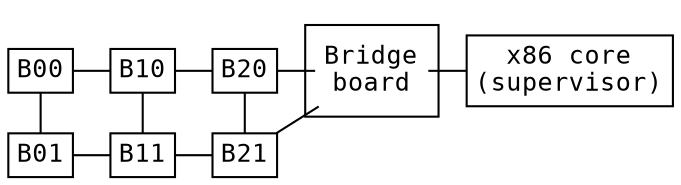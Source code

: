 graph G {
    fontname="Inconsolata";
    fontsize=12
    margin=0;
    ranksep=0.1;

    node[color="#000000",
         fontname="Inconsolata",
         fontsize=12,
         height=0,
         margin=0.05,
         penwidth=1,
         shape="rect",
         width=0];

    edge[arrowsize=0.5,
         fontname="Inconsolata",
         fontsize=12;
         penwidth=1];

    // Compute boards.
    B00; B10; B20;
    B01; B11; B21;

    // Bridge board
    subgraph cluster_bridge {
        label="";
        margin=5;
        node[color="#ffffff"];
        edge[style="invis"];
        Bridge[label="Bridge\nboard"];
    }

    // Supervisor
    Supervisor [label="x86 core\n(supervisor)"];

    // Compute board connections, vertical.
    B00 -- B01;
    B10 -- B11;
    B20 -- B21;

    // Compute board connections, horizontal.
    edge[constraint=false];
    B00 -- B10;
    B10 -- B20;
    B01 -- B11;
    B11 -- B21;

    // Compute board connections to bridge board.
    edge[constraint=false];
    Bridge -- B20;
    Bridge -- B21;

    // Supervisor to bridge board.
    Supervisor -- Bridge;
}
